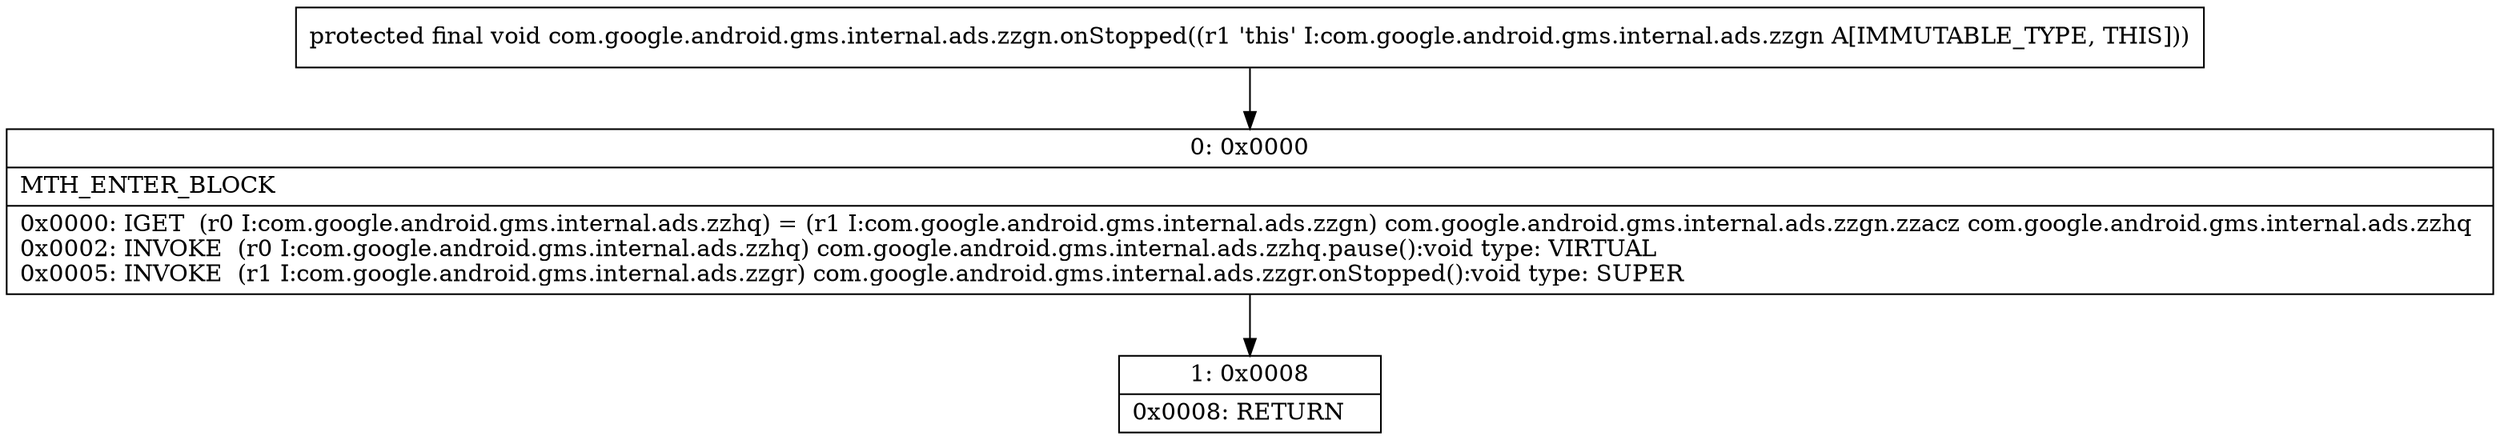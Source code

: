 digraph "CFG forcom.google.android.gms.internal.ads.zzgn.onStopped()V" {
Node_0 [shape=record,label="{0\:\ 0x0000|MTH_ENTER_BLOCK\l|0x0000: IGET  (r0 I:com.google.android.gms.internal.ads.zzhq) = (r1 I:com.google.android.gms.internal.ads.zzgn) com.google.android.gms.internal.ads.zzgn.zzacz com.google.android.gms.internal.ads.zzhq \l0x0002: INVOKE  (r0 I:com.google.android.gms.internal.ads.zzhq) com.google.android.gms.internal.ads.zzhq.pause():void type: VIRTUAL \l0x0005: INVOKE  (r1 I:com.google.android.gms.internal.ads.zzgr) com.google.android.gms.internal.ads.zzgr.onStopped():void type: SUPER \l}"];
Node_1 [shape=record,label="{1\:\ 0x0008|0x0008: RETURN   \l}"];
MethodNode[shape=record,label="{protected final void com.google.android.gms.internal.ads.zzgn.onStopped((r1 'this' I:com.google.android.gms.internal.ads.zzgn A[IMMUTABLE_TYPE, THIS])) }"];
MethodNode -> Node_0;
Node_0 -> Node_1;
}

